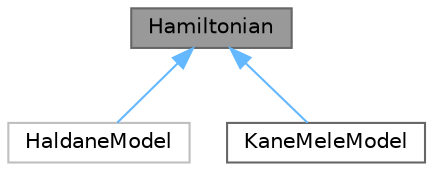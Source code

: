 digraph "Hamiltonian"
{
 // INTERACTIVE_SVG=YES
 // LATEX_PDF_SIZE
  bgcolor="transparent";
  edge [fontname=Helvetica,fontsize=10,labelfontname=Helvetica,labelfontsize=10];
  node [fontname=Helvetica,fontsize=10,shape=box,height=0.2,width=0.4];
  Node1 [id="Node000001",label="Hamiltonian",height=0.2,width=0.4,color="gray40", fillcolor="grey60", style="filled", fontcolor="black",tooltip=" "];
  Node1 -> Node2 [id="edge3_Node000001_Node000002",dir="back",color="steelblue1",style="solid",tooltip=" "];
  Node2 [id="Node000002",label="HaldaneModel",height=0.2,width=0.4,color="grey75", fillcolor="white", style="filled",URL="$class_haldane_model.html",tooltip=" "];
  Node1 -> Node3 [id="edge4_Node000001_Node000003",dir="back",color="steelblue1",style="solid",tooltip=" "];
  Node3 [id="Node000003",label="KaneMeleModel",height=0.2,width=0.4,color="gray40", fillcolor="white", style="filled",URL="$class_kane_mele_model.html",tooltip="Kane-Mele model for a two-dimensional topological insulator."];
}
